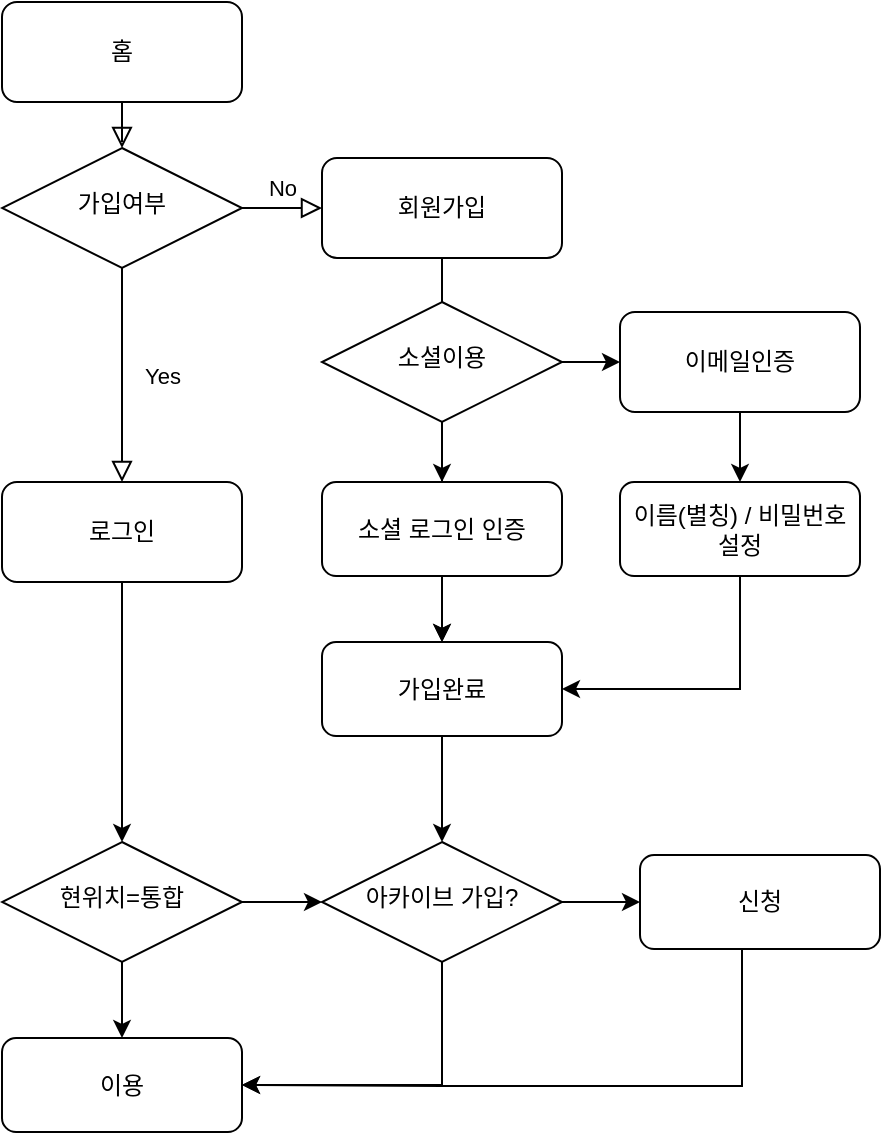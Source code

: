 <mxfile version="13.9.9" type="github">
  <diagram id="C5RBs43oDa-KdzZeNtuy" name="Page-1">
    <mxGraphModel dx="1422" dy="772" grid="1" gridSize="10" guides="1" tooltips="1" connect="1" arrows="1" fold="1" page="1" pageScale="1" pageWidth="827" pageHeight="1169" math="0" shadow="0">
      <root>
        <mxCell id="WIyWlLk6GJQsqaUBKTNV-0" />
        <mxCell id="WIyWlLk6GJQsqaUBKTNV-1" parent="WIyWlLk6GJQsqaUBKTNV-0" />
        <mxCell id="WIyWlLk6GJQsqaUBKTNV-2" value="" style="rounded=0;html=1;jettySize=auto;orthogonalLoop=1;fontSize=11;endArrow=block;endFill=0;endSize=8;strokeWidth=1;shadow=0;labelBackgroundColor=none;edgeStyle=orthogonalEdgeStyle;" parent="WIyWlLk6GJQsqaUBKTNV-1" source="WIyWlLk6GJQsqaUBKTNV-3" target="WIyWlLk6GJQsqaUBKTNV-6" edge="1">
          <mxGeometry relative="1" as="geometry" />
        </mxCell>
        <mxCell id="WIyWlLk6GJQsqaUBKTNV-3" value="홈" style="rounded=1;whiteSpace=wrap;html=1;fontSize=12;glass=0;strokeWidth=1;shadow=0;" parent="WIyWlLk6GJQsqaUBKTNV-1" vertex="1">
          <mxGeometry x="160" y="80" width="120" height="50" as="geometry" />
        </mxCell>
        <mxCell id="WIyWlLk6GJQsqaUBKTNV-4" value="Yes" style="rounded=0;html=1;jettySize=auto;orthogonalLoop=1;fontSize=11;endArrow=block;endFill=0;endSize=8;strokeWidth=1;shadow=0;labelBackgroundColor=none;edgeStyle=orthogonalEdgeStyle;entryX=0.5;entryY=0;entryDx=0;entryDy=0;" parent="WIyWlLk6GJQsqaUBKTNV-1" source="WIyWlLk6GJQsqaUBKTNV-6" target="4_A2EaUKcXrZQLUm9qLs-0" edge="1">
          <mxGeometry y="20" relative="1" as="geometry">
            <mxPoint as="offset" />
            <mxPoint x="260" y="300" as="targetPoint" />
          </mxGeometry>
        </mxCell>
        <mxCell id="WIyWlLk6GJQsqaUBKTNV-5" value="No" style="edgeStyle=orthogonalEdgeStyle;rounded=0;html=1;jettySize=auto;orthogonalLoop=1;fontSize=11;endArrow=block;endFill=0;endSize=8;strokeWidth=1;shadow=0;labelBackgroundColor=none;" parent="WIyWlLk6GJQsqaUBKTNV-1" source="WIyWlLk6GJQsqaUBKTNV-6" target="WIyWlLk6GJQsqaUBKTNV-7" edge="1">
          <mxGeometry y="10" relative="1" as="geometry">
            <mxPoint as="offset" />
          </mxGeometry>
        </mxCell>
        <mxCell id="WIyWlLk6GJQsqaUBKTNV-6" value="가입여부" style="rhombus;whiteSpace=wrap;html=1;shadow=0;fontFamily=Helvetica;fontSize=12;align=center;strokeWidth=1;spacing=6;spacingTop=-4;" parent="WIyWlLk6GJQsqaUBKTNV-1" vertex="1">
          <mxGeometry x="160" y="153" width="120" height="60" as="geometry" />
        </mxCell>
        <mxCell id="4_A2EaUKcXrZQLUm9qLs-30" value="" style="edgeStyle=orthogonalEdgeStyle;rounded=0;orthogonalLoop=1;jettySize=auto;html=1;" edge="1" parent="WIyWlLk6GJQsqaUBKTNV-1" source="WIyWlLk6GJQsqaUBKTNV-7" target="4_A2EaUKcXrZQLUm9qLs-3">
          <mxGeometry relative="1" as="geometry" />
        </mxCell>
        <mxCell id="WIyWlLk6GJQsqaUBKTNV-7" value="회원가입" style="rounded=1;whiteSpace=wrap;html=1;fontSize=12;glass=0;strokeWidth=1;shadow=0;" parent="WIyWlLk6GJQsqaUBKTNV-1" vertex="1">
          <mxGeometry x="320" y="158" width="120" height="50" as="geometry" />
        </mxCell>
        <mxCell id="4_A2EaUKcXrZQLUm9qLs-0" value="로그인" style="rounded=1;whiteSpace=wrap;html=1;fontSize=12;glass=0;strokeWidth=1;shadow=0;" vertex="1" parent="WIyWlLk6GJQsqaUBKTNV-1">
          <mxGeometry x="160" y="320" width="120" height="50" as="geometry" />
        </mxCell>
        <mxCell id="4_A2EaUKcXrZQLUm9qLs-28" value="" style="edgeStyle=orthogonalEdgeStyle;rounded=0;orthogonalLoop=1;jettySize=auto;html=1;" edge="1" parent="WIyWlLk6GJQsqaUBKTNV-1" source="4_A2EaUKcXrZQLUm9qLs-2" target="4_A2EaUKcXrZQLUm9qLs-4">
          <mxGeometry relative="1" as="geometry" />
        </mxCell>
        <mxCell id="4_A2EaUKcXrZQLUm9qLs-29" value="" style="edgeStyle=orthogonalEdgeStyle;rounded=0;orthogonalLoop=1;jettySize=auto;html=1;" edge="1" parent="WIyWlLk6GJQsqaUBKTNV-1" source="4_A2EaUKcXrZQLUm9qLs-2" target="4_A2EaUKcXrZQLUm9qLs-6">
          <mxGeometry relative="1" as="geometry" />
        </mxCell>
        <mxCell id="4_A2EaUKcXrZQLUm9qLs-2" value="소셜이용" style="rhombus;whiteSpace=wrap;html=1;shadow=0;fontFamily=Helvetica;fontSize=12;align=center;strokeWidth=1;spacing=6;spacingTop=-4;" vertex="1" parent="WIyWlLk6GJQsqaUBKTNV-1">
          <mxGeometry x="320" y="230" width="120" height="60" as="geometry" />
        </mxCell>
        <mxCell id="4_A2EaUKcXrZQLUm9qLs-25" value="" style="edgeStyle=orthogonalEdgeStyle;rounded=0;orthogonalLoop=1;jettySize=auto;html=1;" edge="1" parent="WIyWlLk6GJQsqaUBKTNV-1" source="4_A2EaUKcXrZQLUm9qLs-3" target="4_A2EaUKcXrZQLUm9qLs-6">
          <mxGeometry relative="1" as="geometry" />
        </mxCell>
        <mxCell id="4_A2EaUKcXrZQLUm9qLs-3" value="소셜 로그인 인증" style="rounded=1;whiteSpace=wrap;html=1;fontSize=12;glass=0;strokeWidth=1;shadow=0;" vertex="1" parent="WIyWlLk6GJQsqaUBKTNV-1">
          <mxGeometry x="320" y="320" width="120" height="47" as="geometry" />
        </mxCell>
        <mxCell id="4_A2EaUKcXrZQLUm9qLs-26" value="" style="edgeStyle=orthogonalEdgeStyle;rounded=0;orthogonalLoop=1;jettySize=auto;html=1;" edge="1" parent="WIyWlLk6GJQsqaUBKTNV-1" source="4_A2EaUKcXrZQLUm9qLs-4" target="4_A2EaUKcXrZQLUm9qLs-5">
          <mxGeometry relative="1" as="geometry" />
        </mxCell>
        <mxCell id="4_A2EaUKcXrZQLUm9qLs-4" value="이메일인증" style="rounded=1;whiteSpace=wrap;html=1;fontSize=12;glass=0;strokeWidth=1;shadow=0;" vertex="1" parent="WIyWlLk6GJQsqaUBKTNV-1">
          <mxGeometry x="469" y="235" width="120" height="50" as="geometry" />
        </mxCell>
        <mxCell id="4_A2EaUKcXrZQLUm9qLs-27" style="edgeStyle=orthogonalEdgeStyle;rounded=0;orthogonalLoop=1;jettySize=auto;html=1;exitX=0.5;exitY=1;exitDx=0;exitDy=0;entryX=1;entryY=0.5;entryDx=0;entryDy=0;" edge="1" parent="WIyWlLk6GJQsqaUBKTNV-1" source="4_A2EaUKcXrZQLUm9qLs-5" target="4_A2EaUKcXrZQLUm9qLs-6">
          <mxGeometry relative="1" as="geometry">
            <mxPoint x="450" y="470" as="targetPoint" />
          </mxGeometry>
        </mxCell>
        <mxCell id="4_A2EaUKcXrZQLUm9qLs-5" value="이름(별칭) / 비밀번호 설정" style="rounded=1;whiteSpace=wrap;html=1;fontSize=12;glass=0;strokeWidth=1;shadow=0;" vertex="1" parent="WIyWlLk6GJQsqaUBKTNV-1">
          <mxGeometry x="469" y="320" width="120" height="47" as="geometry" />
        </mxCell>
        <mxCell id="4_A2EaUKcXrZQLUm9qLs-24" value="" style="edgeStyle=orthogonalEdgeStyle;rounded=0;orthogonalLoop=1;jettySize=auto;html=1;" edge="1" parent="WIyWlLk6GJQsqaUBKTNV-1" source="4_A2EaUKcXrZQLUm9qLs-6" target="4_A2EaUKcXrZQLUm9qLs-11">
          <mxGeometry relative="1" as="geometry" />
        </mxCell>
        <mxCell id="4_A2EaUKcXrZQLUm9qLs-6" value="가입완료" style="rounded=1;whiteSpace=wrap;html=1;fontSize=12;glass=0;strokeWidth=1;shadow=0;" vertex="1" parent="WIyWlLk6GJQsqaUBKTNV-1">
          <mxGeometry x="320" y="400" width="120" height="47" as="geometry" />
        </mxCell>
        <mxCell id="4_A2EaUKcXrZQLUm9qLs-19" value="" style="edgeStyle=orthogonalEdgeStyle;rounded=0;orthogonalLoop=1;jettySize=auto;html=1;" edge="1" parent="WIyWlLk6GJQsqaUBKTNV-1" source="4_A2EaUKcXrZQLUm9qLs-7" target="4_A2EaUKcXrZQLUm9qLs-10">
          <mxGeometry relative="1" as="geometry" />
        </mxCell>
        <mxCell id="4_A2EaUKcXrZQLUm9qLs-20" value="" style="edgeStyle=orthogonalEdgeStyle;rounded=0;orthogonalLoop=1;jettySize=auto;html=1;" edge="1" parent="WIyWlLk6GJQsqaUBKTNV-1" source="4_A2EaUKcXrZQLUm9qLs-7" target="4_A2EaUKcXrZQLUm9qLs-11">
          <mxGeometry relative="1" as="geometry" />
        </mxCell>
        <mxCell id="4_A2EaUKcXrZQLUm9qLs-7" value="현위치=통합" style="rhombus;whiteSpace=wrap;html=1;shadow=0;fontFamily=Helvetica;fontSize=12;align=center;strokeWidth=1;spacing=6;spacingTop=-4;" vertex="1" parent="WIyWlLk6GJQsqaUBKTNV-1">
          <mxGeometry x="160" y="500" width="120" height="60" as="geometry" />
        </mxCell>
        <mxCell id="4_A2EaUKcXrZQLUm9qLs-10" value="이용" style="rounded=1;whiteSpace=wrap;html=1;fontSize=12;glass=0;strokeWidth=1;shadow=0;" vertex="1" parent="WIyWlLk6GJQsqaUBKTNV-1">
          <mxGeometry x="160" y="598" width="120" height="47" as="geometry" />
        </mxCell>
        <mxCell id="4_A2EaUKcXrZQLUm9qLs-21" style="edgeStyle=orthogonalEdgeStyle;rounded=0;orthogonalLoop=1;jettySize=auto;html=1;entryX=1;entryY=0.5;entryDx=0;entryDy=0;" edge="1" parent="WIyWlLk6GJQsqaUBKTNV-1" source="4_A2EaUKcXrZQLUm9qLs-11" target="4_A2EaUKcXrZQLUm9qLs-10">
          <mxGeometry relative="1" as="geometry">
            <Array as="points">
              <mxPoint x="380" y="622" />
            </Array>
          </mxGeometry>
        </mxCell>
        <mxCell id="4_A2EaUKcXrZQLUm9qLs-22" value="" style="edgeStyle=orthogonalEdgeStyle;rounded=0;orthogonalLoop=1;jettySize=auto;html=1;" edge="1" parent="WIyWlLk6GJQsqaUBKTNV-1" source="4_A2EaUKcXrZQLUm9qLs-11" target="4_A2EaUKcXrZQLUm9qLs-12">
          <mxGeometry relative="1" as="geometry" />
        </mxCell>
        <mxCell id="4_A2EaUKcXrZQLUm9qLs-11" value="아카이브 가입?" style="rhombus;whiteSpace=wrap;html=1;shadow=0;fontFamily=Helvetica;fontSize=12;align=center;strokeWidth=1;spacing=6;spacingTop=-4;" vertex="1" parent="WIyWlLk6GJQsqaUBKTNV-1">
          <mxGeometry x="320" y="500" width="120" height="60" as="geometry" />
        </mxCell>
        <mxCell id="4_A2EaUKcXrZQLUm9qLs-23" style="edgeStyle=orthogonalEdgeStyle;rounded=0;orthogonalLoop=1;jettySize=auto;html=1;entryX=1;entryY=0.5;entryDx=0;entryDy=0;" edge="1" parent="WIyWlLk6GJQsqaUBKTNV-1" source="4_A2EaUKcXrZQLUm9qLs-12" target="4_A2EaUKcXrZQLUm9qLs-10">
          <mxGeometry relative="1" as="geometry">
            <mxPoint x="380" y="680" as="targetPoint" />
            <Array as="points">
              <mxPoint x="530" y="622" />
              <mxPoint x="380" y="622" />
            </Array>
          </mxGeometry>
        </mxCell>
        <mxCell id="4_A2EaUKcXrZQLUm9qLs-12" value="신청" style="rounded=1;whiteSpace=wrap;html=1;fontSize=12;glass=0;strokeWidth=1;shadow=0;" vertex="1" parent="WIyWlLk6GJQsqaUBKTNV-1">
          <mxGeometry x="479" y="506.5" width="120" height="47" as="geometry" />
        </mxCell>
        <mxCell id="4_A2EaUKcXrZQLUm9qLs-13" value="" style="endArrow=classic;html=1;exitX=0.5;exitY=1;exitDx=0;exitDy=0;entryX=0.5;entryY=0;entryDx=0;entryDy=0;" edge="1" parent="WIyWlLk6GJQsqaUBKTNV-1" source="4_A2EaUKcXrZQLUm9qLs-0" target="4_A2EaUKcXrZQLUm9qLs-7">
          <mxGeometry width="50" height="50" relative="1" as="geometry">
            <mxPoint x="540" y="410" as="sourcePoint" />
            <mxPoint x="590" y="360" as="targetPoint" />
          </mxGeometry>
        </mxCell>
      </root>
    </mxGraphModel>
  </diagram>
</mxfile>
